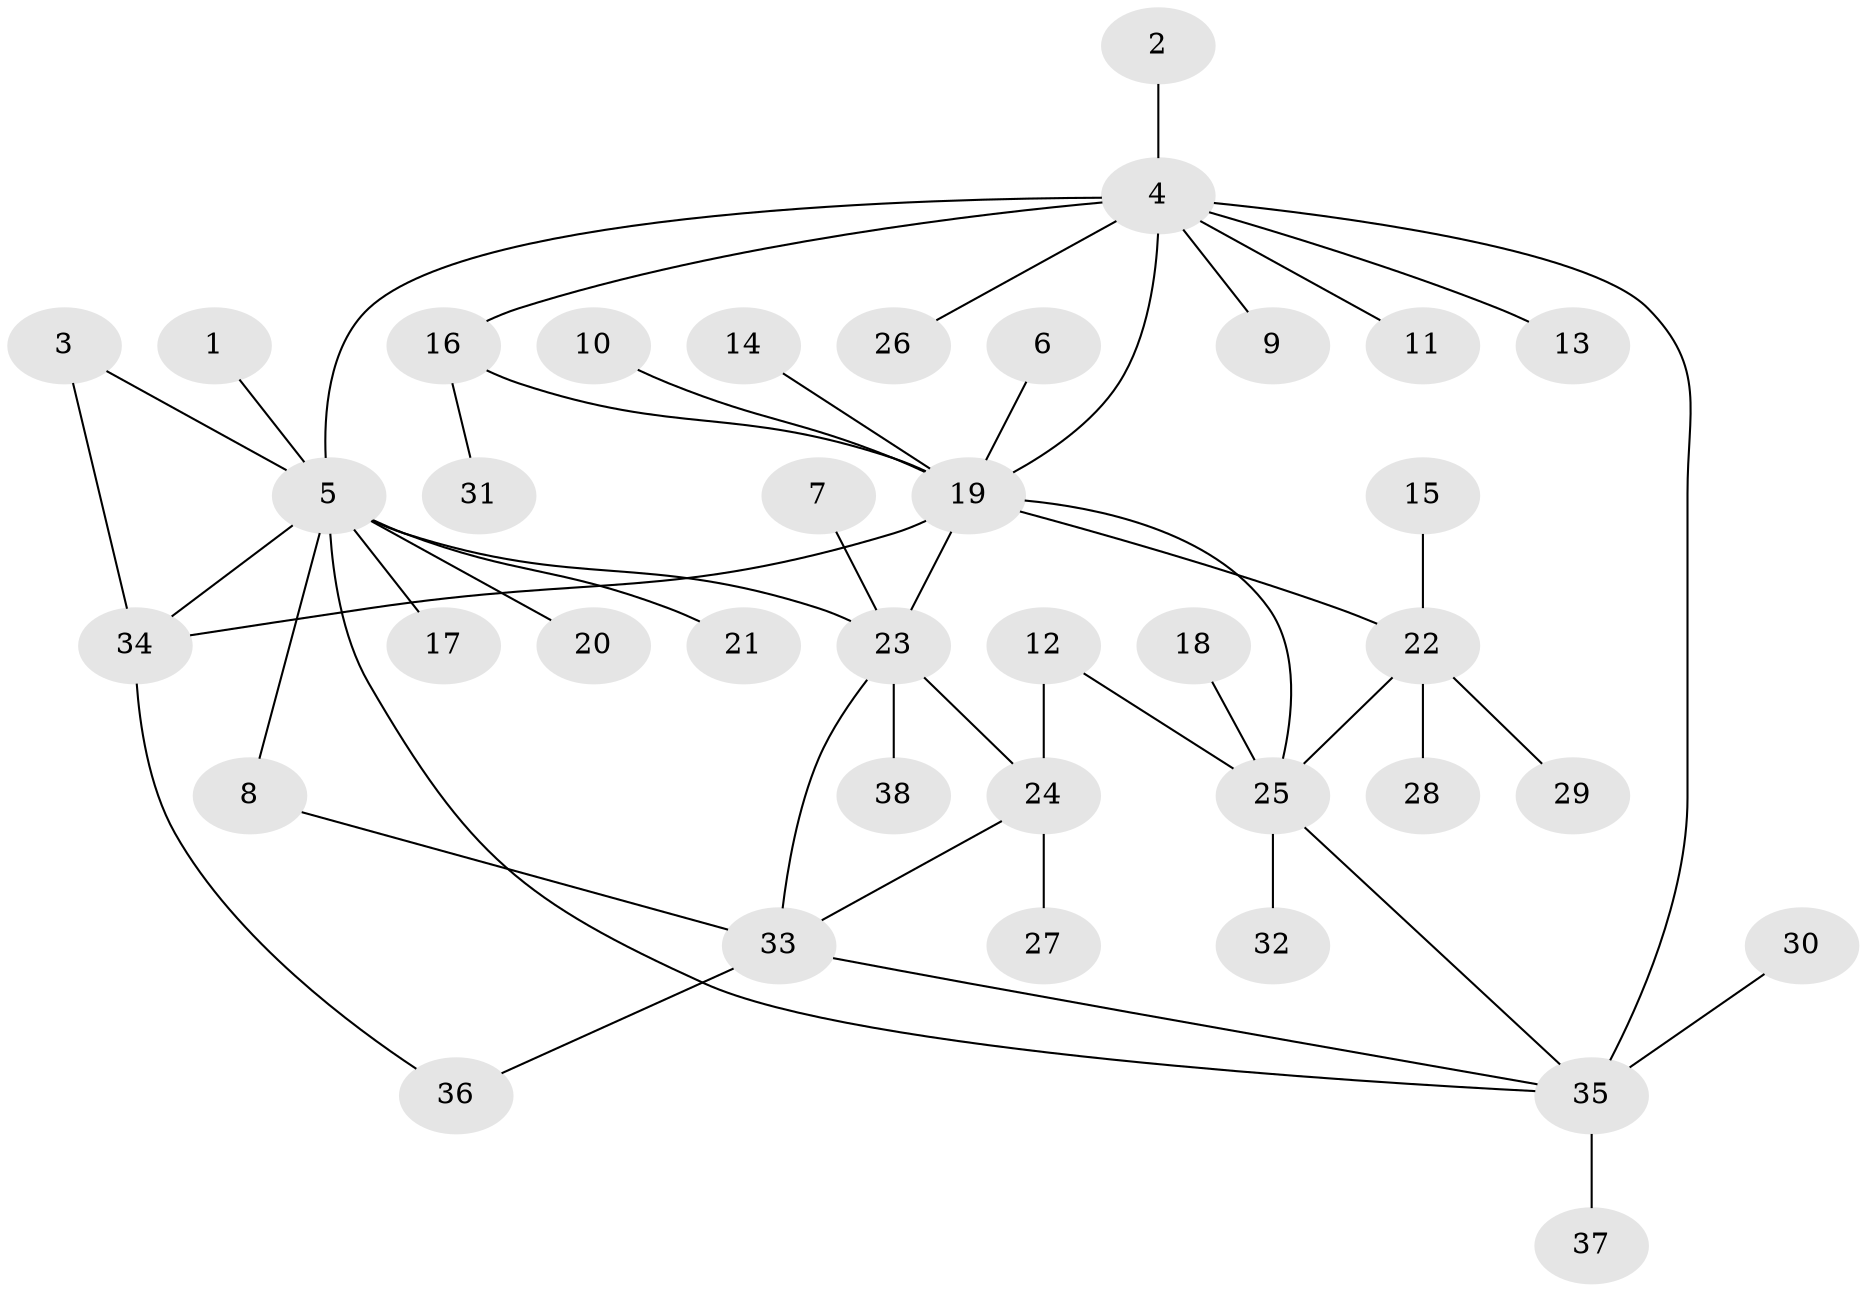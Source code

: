 // original degree distribution, {7: 0.041666666666666664, 9: 0.027777777777777776, 6: 0.027777777777777776, 5: 0.05555555555555555, 4: 0.05555555555555555, 8: 0.013888888888888888, 12: 0.013888888888888888, 2: 0.1388888888888889, 1: 0.5833333333333334, 3: 0.041666666666666664}
// Generated by graph-tools (version 1.1) at 2025/50/03/09/25 03:50:36]
// undirected, 38 vertices, 49 edges
graph export_dot {
graph [start="1"]
  node [color=gray90,style=filled];
  1;
  2;
  3;
  4;
  5;
  6;
  7;
  8;
  9;
  10;
  11;
  12;
  13;
  14;
  15;
  16;
  17;
  18;
  19;
  20;
  21;
  22;
  23;
  24;
  25;
  26;
  27;
  28;
  29;
  30;
  31;
  32;
  33;
  34;
  35;
  36;
  37;
  38;
  1 -- 5 [weight=1.0];
  2 -- 4 [weight=1.0];
  3 -- 5 [weight=1.0];
  3 -- 34 [weight=1.0];
  4 -- 5 [weight=1.0];
  4 -- 9 [weight=1.0];
  4 -- 11 [weight=1.0];
  4 -- 13 [weight=1.0];
  4 -- 16 [weight=1.0];
  4 -- 19 [weight=3.0];
  4 -- 26 [weight=1.0];
  4 -- 35 [weight=2.0];
  5 -- 8 [weight=1.0];
  5 -- 17 [weight=1.0];
  5 -- 20 [weight=1.0];
  5 -- 21 [weight=1.0];
  5 -- 23 [weight=1.0];
  5 -- 34 [weight=1.0];
  5 -- 35 [weight=1.0];
  6 -- 19 [weight=1.0];
  7 -- 23 [weight=1.0];
  8 -- 33 [weight=1.0];
  10 -- 19 [weight=1.0];
  12 -- 24 [weight=1.0];
  12 -- 25 [weight=1.0];
  14 -- 19 [weight=1.0];
  15 -- 22 [weight=1.0];
  16 -- 19 [weight=1.0];
  16 -- 31 [weight=1.0];
  18 -- 25 [weight=1.0];
  19 -- 22 [weight=1.0];
  19 -- 23 [weight=2.0];
  19 -- 25 [weight=1.0];
  19 -- 34 [weight=2.0];
  22 -- 25 [weight=1.0];
  22 -- 28 [weight=1.0];
  22 -- 29 [weight=1.0];
  23 -- 24 [weight=1.0];
  23 -- 33 [weight=1.0];
  23 -- 38 [weight=1.0];
  24 -- 27 [weight=1.0];
  24 -- 33 [weight=1.0];
  25 -- 32 [weight=1.0];
  25 -- 35 [weight=1.0];
  30 -- 35 [weight=1.0];
  33 -- 35 [weight=1.0];
  33 -- 36 [weight=1.0];
  34 -- 36 [weight=1.0];
  35 -- 37 [weight=1.0];
}
